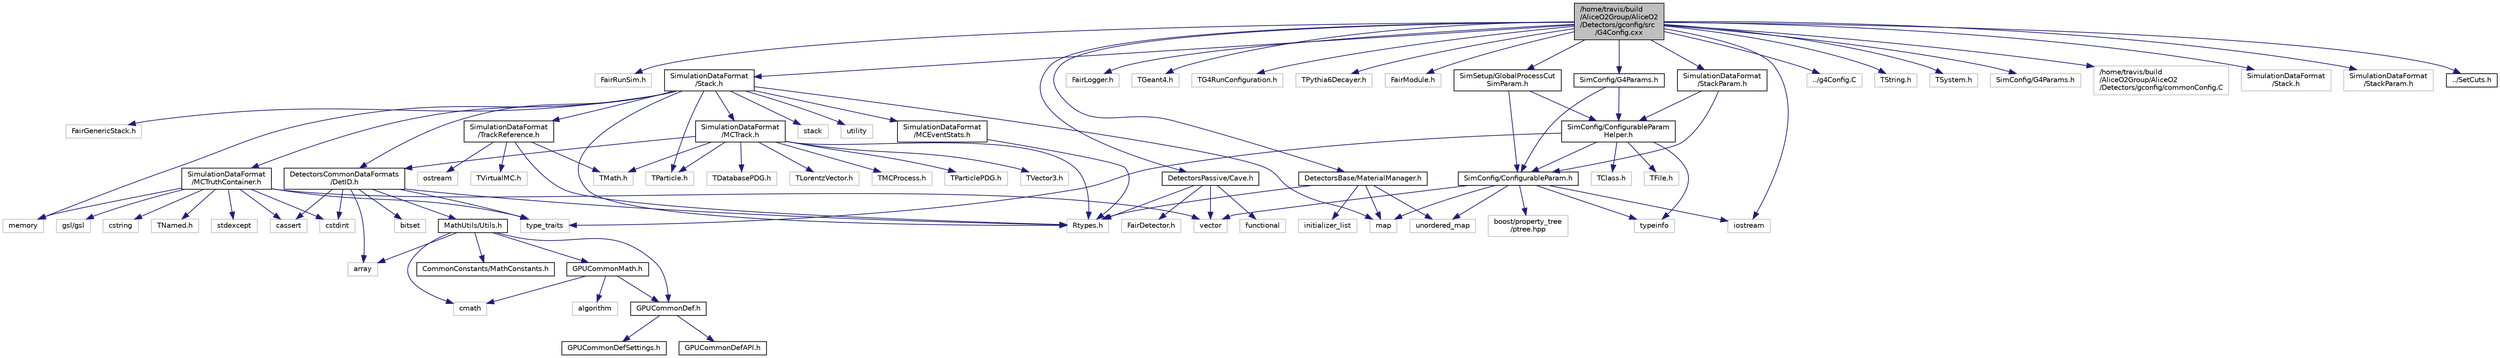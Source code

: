 digraph "/home/travis/build/AliceO2Group/AliceO2/Detectors/gconfig/src/G4Config.cxx"
{
 // INTERACTIVE_SVG=YES
  bgcolor="transparent";
  edge [fontname="Helvetica",fontsize="10",labelfontname="Helvetica",labelfontsize="10"];
  node [fontname="Helvetica",fontsize="10",shape=record];
  Node1 [label="/home/travis/build\l/AliceO2Group/AliceO2\l/Detectors/gconfig/src\l/G4Config.cxx",height=0.2,width=0.4,color="black", fillcolor="grey75", style="filled", fontcolor="black"];
  Node1 -> Node2 [color="midnightblue",fontsize="10",style="solid",fontname="Helvetica"];
  Node2 [label="FairRunSim.h",height=0.2,width=0.4,color="grey75"];
  Node1 -> Node3 [color="midnightblue",fontsize="10",style="solid",fontname="Helvetica"];
  Node3 [label="SimulationDataFormat\l/Stack.h",height=0.2,width=0.4,color="black",URL="$d4/d03/simulation_2include_2SimulationDataFormat_2Stack_8h.html"];
  Node3 -> Node4 [color="midnightblue",fontsize="10",style="solid",fontname="Helvetica"];
  Node4 [label="DetectorsCommonDataFormats\l/DetID.h",height=0.2,width=0.4,color="black",URL="$d6/d31/DetID_8h.html"];
  Node4 -> Node5 [color="midnightblue",fontsize="10",style="solid",fontname="Helvetica"];
  Node5 [label="Rtypes.h",height=0.2,width=0.4,color="grey75"];
  Node4 -> Node6 [color="midnightblue",fontsize="10",style="solid",fontname="Helvetica"];
  Node6 [label="array",height=0.2,width=0.4,color="grey75"];
  Node4 -> Node7 [color="midnightblue",fontsize="10",style="solid",fontname="Helvetica"];
  Node7 [label="bitset",height=0.2,width=0.4,color="grey75"];
  Node4 -> Node8 [color="midnightblue",fontsize="10",style="solid",fontname="Helvetica"];
  Node8 [label="cassert",height=0.2,width=0.4,color="grey75"];
  Node4 -> Node9 [color="midnightblue",fontsize="10",style="solid",fontname="Helvetica"];
  Node9 [label="cstdint",height=0.2,width=0.4,color="grey75"];
  Node4 -> Node10 [color="midnightblue",fontsize="10",style="solid",fontname="Helvetica"];
  Node10 [label="type_traits",height=0.2,width=0.4,color="grey75"];
  Node4 -> Node11 [color="midnightblue",fontsize="10",style="solid",fontname="Helvetica"];
  Node11 [label="MathUtils/Utils.h",height=0.2,width=0.4,color="black",URL="$d9/d52/Common_2MathUtils_2include_2MathUtils_2Utils_8h.html"];
  Node11 -> Node6 [color="midnightblue",fontsize="10",style="solid",fontname="Helvetica"];
  Node11 -> Node12 [color="midnightblue",fontsize="10",style="solid",fontname="Helvetica"];
  Node12 [label="cmath",height=0.2,width=0.4,color="grey75"];
  Node11 -> Node13 [color="midnightblue",fontsize="10",style="solid",fontname="Helvetica"];
  Node13 [label="GPUCommonDef.h",height=0.2,width=0.4,color="black",URL="$df/d21/GPUCommonDef_8h.html"];
  Node13 -> Node14 [color="midnightblue",fontsize="10",style="solid",fontname="Helvetica"];
  Node14 [label="GPUCommonDefSettings.h",height=0.2,width=0.4,color="black",URL="$d5/d93/GPUCommonDefSettings_8h.html"];
  Node13 -> Node15 [color="midnightblue",fontsize="10",style="solid",fontname="Helvetica"];
  Node15 [label="GPUCommonDefAPI.h",height=0.2,width=0.4,color="black",URL="$da/d5a/GPUCommonDefAPI_8h.html"];
  Node11 -> Node16 [color="midnightblue",fontsize="10",style="solid",fontname="Helvetica"];
  Node16 [label="GPUCommonMath.h",height=0.2,width=0.4,color="black",URL="$d6/da2/GPUCommonMath_8h.html"];
  Node16 -> Node13 [color="midnightblue",fontsize="10",style="solid",fontname="Helvetica"];
  Node16 -> Node12 [color="midnightblue",fontsize="10",style="solid",fontname="Helvetica"];
  Node16 -> Node17 [color="midnightblue",fontsize="10",style="solid",fontname="Helvetica"];
  Node17 [label="algorithm",height=0.2,width=0.4,color="grey75"];
  Node11 -> Node18 [color="midnightblue",fontsize="10",style="solid",fontname="Helvetica"];
  Node18 [label="CommonConstants/MathConstants.h",height=0.2,width=0.4,color="black",URL="$d6/d84/MathConstants_8h.html",tooltip="useful math constants "];
  Node3 -> Node19 [color="midnightblue",fontsize="10",style="solid",fontname="Helvetica"];
  Node19 [label="FairGenericStack.h",height=0.2,width=0.4,color="grey75"];
  Node3 -> Node20 [color="midnightblue",fontsize="10",style="solid",fontname="Helvetica"];
  Node20 [label="SimulationDataFormat\l/MCTrack.h",height=0.2,width=0.4,color="black",URL="$d2/de2/MCTrack_8h.html",tooltip="Definition of the MCTrack class. "];
  Node20 -> Node4 [color="midnightblue",fontsize="10",style="solid",fontname="Helvetica"];
  Node20 -> Node5 [color="midnightblue",fontsize="10",style="solid",fontname="Helvetica"];
  Node20 -> Node21 [color="midnightblue",fontsize="10",style="solid",fontname="Helvetica"];
  Node21 [label="TDatabasePDG.h",height=0.2,width=0.4,color="grey75"];
  Node20 -> Node22 [color="midnightblue",fontsize="10",style="solid",fontname="Helvetica"];
  Node22 [label="TLorentzVector.h",height=0.2,width=0.4,color="grey75"];
  Node20 -> Node23 [color="midnightblue",fontsize="10",style="solid",fontname="Helvetica"];
  Node23 [label="TMCProcess.h",height=0.2,width=0.4,color="grey75"];
  Node20 -> Node24 [color="midnightblue",fontsize="10",style="solid",fontname="Helvetica"];
  Node24 [label="TMath.h",height=0.2,width=0.4,color="grey75"];
  Node20 -> Node25 [color="midnightblue",fontsize="10",style="solid",fontname="Helvetica"];
  Node25 [label="TParticle.h",height=0.2,width=0.4,color="grey75"];
  Node20 -> Node26 [color="midnightblue",fontsize="10",style="solid",fontname="Helvetica"];
  Node26 [label="TParticlePDG.h",height=0.2,width=0.4,color="grey75"];
  Node20 -> Node27 [color="midnightblue",fontsize="10",style="solid",fontname="Helvetica"];
  Node27 [label="TVector3.h",height=0.2,width=0.4,color="grey75"];
  Node3 -> Node28 [color="midnightblue",fontsize="10",style="solid",fontname="Helvetica"];
  Node28 [label="SimulationDataFormat\l/MCTruthContainer.h",height=0.2,width=0.4,color="black",URL="$db/d14/MCTruthContainer_8h.html",tooltip="Definition of a container to keep Monte Carlo truth external to simulation objects. "];
  Node28 -> Node29 [color="midnightblue",fontsize="10",style="solid",fontname="Helvetica"];
  Node29 [label="TNamed.h",height=0.2,width=0.4,color="grey75"];
  Node28 -> Node9 [color="midnightblue",fontsize="10",style="solid",fontname="Helvetica"];
  Node28 -> Node8 [color="midnightblue",fontsize="10",style="solid",fontname="Helvetica"];
  Node28 -> Node30 [color="midnightblue",fontsize="10",style="solid",fontname="Helvetica"];
  Node30 [label="stdexcept",height=0.2,width=0.4,color="grey75"];
  Node28 -> Node31 [color="midnightblue",fontsize="10",style="solid",fontname="Helvetica"];
  Node31 [label="gsl/gsl",height=0.2,width=0.4,color="grey75"];
  Node28 -> Node10 [color="midnightblue",fontsize="10",style="solid",fontname="Helvetica"];
  Node28 -> Node32 [color="midnightblue",fontsize="10",style="solid",fontname="Helvetica"];
  Node32 [label="cstring",height=0.2,width=0.4,color="grey75"];
  Node28 -> Node33 [color="midnightblue",fontsize="10",style="solid",fontname="Helvetica"];
  Node33 [label="memory",height=0.2,width=0.4,color="grey75"];
  Node28 -> Node34 [color="midnightblue",fontsize="10",style="solid",fontname="Helvetica"];
  Node34 [label="vector",height=0.2,width=0.4,color="grey75"];
  Node3 -> Node35 [color="midnightblue",fontsize="10",style="solid",fontname="Helvetica"];
  Node35 [label="SimulationDataFormat\l/TrackReference.h",height=0.2,width=0.4,color="black",URL="$d5/dbe/TrackReference_8h.html"];
  Node35 -> Node36 [color="midnightblue",fontsize="10",style="solid",fontname="Helvetica"];
  Node36 [label="TVirtualMC.h",height=0.2,width=0.4,color="grey75"];
  Node35 -> Node37 [color="midnightblue",fontsize="10",style="solid",fontname="Helvetica"];
  Node37 [label="ostream",height=0.2,width=0.4,color="grey75"];
  Node35 -> Node5 [color="midnightblue",fontsize="10",style="solid",fontname="Helvetica"];
  Node35 -> Node24 [color="midnightblue",fontsize="10",style="solid",fontname="Helvetica"];
  Node3 -> Node38 [color="midnightblue",fontsize="10",style="solid",fontname="Helvetica"];
  Node38 [label="SimulationDataFormat\l/MCEventStats.h",height=0.2,width=0.4,color="black",URL="$d6/d9d/MCEventStats_8h.html"];
  Node38 -> Node5 [color="midnightblue",fontsize="10",style="solid",fontname="Helvetica"];
  Node3 -> Node5 [color="midnightblue",fontsize="10",style="solid",fontname="Helvetica"];
  Node3 -> Node25 [color="midnightblue",fontsize="10",style="solid",fontname="Helvetica"];
  Node3 -> Node39 [color="midnightblue",fontsize="10",style="solid",fontname="Helvetica"];
  Node39 [label="map",height=0.2,width=0.4,color="grey75"];
  Node3 -> Node33 [color="midnightblue",fontsize="10",style="solid",fontname="Helvetica"];
  Node3 -> Node40 [color="midnightblue",fontsize="10",style="solid",fontname="Helvetica"];
  Node40 [label="stack",height=0.2,width=0.4,color="grey75"];
  Node3 -> Node41 [color="midnightblue",fontsize="10",style="solid",fontname="Helvetica"];
  Node41 [label="utility",height=0.2,width=0.4,color="grey75"];
  Node1 -> Node42 [color="midnightblue",fontsize="10",style="solid",fontname="Helvetica"];
  Node42 [label="SimulationDataFormat\l/StackParam.h",height=0.2,width=0.4,color="black",URL="$de/d1c/StackParam_8h.html"];
  Node42 -> Node43 [color="midnightblue",fontsize="10",style="solid",fontname="Helvetica"];
  Node43 [label="SimConfig/ConfigurableParam.h",height=0.2,width=0.4,color="black",URL="$db/d2c/ConfigurableParam_8h.html"];
  Node43 -> Node34 [color="midnightblue",fontsize="10",style="solid",fontname="Helvetica"];
  Node43 -> Node39 [color="midnightblue",fontsize="10",style="solid",fontname="Helvetica"];
  Node43 -> Node44 [color="midnightblue",fontsize="10",style="solid",fontname="Helvetica"];
  Node44 [label="unordered_map",height=0.2,width=0.4,color="grey75"];
  Node43 -> Node45 [color="midnightblue",fontsize="10",style="solid",fontname="Helvetica"];
  Node45 [label="boost/property_tree\l/ptree.hpp",height=0.2,width=0.4,color="grey75"];
  Node43 -> Node46 [color="midnightblue",fontsize="10",style="solid",fontname="Helvetica"];
  Node46 [label="typeinfo",height=0.2,width=0.4,color="grey75"];
  Node43 -> Node47 [color="midnightblue",fontsize="10",style="solid",fontname="Helvetica"];
  Node47 [label="iostream",height=0.2,width=0.4,color="grey75"];
  Node42 -> Node48 [color="midnightblue",fontsize="10",style="solid",fontname="Helvetica"];
  Node48 [label="SimConfig/ConfigurableParam\lHelper.h",height=0.2,width=0.4,color="black",URL="$da/d6b/ConfigurableParamHelper_8h.html"];
  Node48 -> Node43 [color="midnightblue",fontsize="10",style="solid",fontname="Helvetica"];
  Node48 -> Node49 [color="midnightblue",fontsize="10",style="solid",fontname="Helvetica"];
  Node49 [label="TClass.h",height=0.2,width=0.4,color="grey75"];
  Node48 -> Node10 [color="midnightblue",fontsize="10",style="solid",fontname="Helvetica"];
  Node48 -> Node46 [color="midnightblue",fontsize="10",style="solid",fontname="Helvetica"];
  Node48 -> Node50 [color="midnightblue",fontsize="10",style="solid",fontname="Helvetica"];
  Node50 [label="TFile.h",height=0.2,width=0.4,color="grey75"];
  Node1 -> Node47 [color="midnightblue",fontsize="10",style="solid",fontname="Helvetica"];
  Node1 -> Node51 [color="midnightblue",fontsize="10",style="solid",fontname="Helvetica"];
  Node51 [label="FairLogger.h",height=0.2,width=0.4,color="grey75"];
  Node1 -> Node52 [color="midnightblue",fontsize="10",style="solid",fontname="Helvetica"];
  Node52 [label="TGeant4.h",height=0.2,width=0.4,color="grey75"];
  Node1 -> Node53 [color="midnightblue",fontsize="10",style="solid",fontname="Helvetica"];
  Node53 [label="TG4RunConfiguration.h",height=0.2,width=0.4,color="grey75"];
  Node1 -> Node54 [color="midnightblue",fontsize="10",style="solid",fontname="Helvetica"];
  Node54 [label="TPythia6Decayer.h",height=0.2,width=0.4,color="grey75"];
  Node1 -> Node55 [color="midnightblue",fontsize="10",style="solid",fontname="Helvetica"];
  Node55 [label="FairModule.h",height=0.2,width=0.4,color="grey75"];
  Node1 -> Node56 [color="midnightblue",fontsize="10",style="solid",fontname="Helvetica"];
  Node56 [label="DetectorsPassive/Cave.h",height=0.2,width=0.4,color="black",URL="$d9/d6d/Cave_8h.html"];
  Node56 -> Node57 [color="midnightblue",fontsize="10",style="solid",fontname="Helvetica"];
  Node57 [label="FairDetector.h",height=0.2,width=0.4,color="grey75"];
  Node56 -> Node5 [color="midnightblue",fontsize="10",style="solid",fontname="Helvetica"];
  Node56 -> Node58 [color="midnightblue",fontsize="10",style="solid",fontname="Helvetica"];
  Node58 [label="functional",height=0.2,width=0.4,color="grey75"];
  Node56 -> Node34 [color="midnightblue",fontsize="10",style="solid",fontname="Helvetica"];
  Node1 -> Node59 [color="midnightblue",fontsize="10",style="solid",fontname="Helvetica"];
  Node59 [label="DetectorsBase/MaterialManager.h",height=0.2,width=0.4,color="black",URL="$d0/d9a/MaterialManager_8h.html"];
  Node59 -> Node5 [color="midnightblue",fontsize="10",style="solid",fontname="Helvetica"];
  Node59 -> Node39 [color="midnightblue",fontsize="10",style="solid",fontname="Helvetica"];
  Node59 -> Node44 [color="midnightblue",fontsize="10",style="solid",fontname="Helvetica"];
  Node59 -> Node60 [color="midnightblue",fontsize="10",style="solid",fontname="Helvetica"];
  Node60 [label="initializer_list",height=0.2,width=0.4,color="grey75"];
  Node1 -> Node61 [color="midnightblue",fontsize="10",style="solid",fontname="Helvetica"];
  Node61 [label="SimSetup/GlobalProcessCut\lSimParam.h",height=0.2,width=0.4,color="black",URL="$d9/d04/GlobalProcessCutSimParam_8h.html"];
  Node61 -> Node43 [color="midnightblue",fontsize="10",style="solid",fontname="Helvetica"];
  Node61 -> Node48 [color="midnightblue",fontsize="10",style="solid",fontname="Helvetica"];
  Node1 -> Node62 [color="midnightblue",fontsize="10",style="solid",fontname="Helvetica"];
  Node62 [label="SimConfig/G4Params.h",height=0.2,width=0.4,color="black",URL="$dc/d06/G4Params_8h.html"];
  Node62 -> Node43 [color="midnightblue",fontsize="10",style="solid",fontname="Helvetica"];
  Node62 -> Node48 [color="midnightblue",fontsize="10",style="solid",fontname="Helvetica"];
  Node1 -> Node63 [color="midnightblue",fontsize="10",style="solid",fontname="Helvetica"];
  Node63 [label="../g4Config.C",height=0.2,width=0.4,color="grey75"];
  Node1 -> Node64 [color="midnightblue",fontsize="10",style="solid",fontname="Helvetica"];
  Node64 [label="TString.h",height=0.2,width=0.4,color="grey75"];
  Node1 -> Node65 [color="midnightblue",fontsize="10",style="solid",fontname="Helvetica"];
  Node65 [label="TSystem.h",height=0.2,width=0.4,color="grey75"];
  Node1 -> Node66 [color="midnightblue",fontsize="10",style="solid",fontname="Helvetica"];
  Node66 [label="SimConfig/G4Params.h",height=0.2,width=0.4,color="grey75"];
  Node1 -> Node67 [color="midnightblue",fontsize="10",style="solid",fontname="Helvetica"];
  Node67 [label="/home/travis/build\l/AliceO2Group/AliceO2\l/Detectors/gconfig/commonConfig.C",height=0.2,width=0.4,color="grey75"];
  Node1 -> Node68 [color="midnightblue",fontsize="10",style="solid",fontname="Helvetica"];
  Node68 [label="SimulationDataFormat\l/Stack.h",height=0.2,width=0.4,color="grey75"];
  Node1 -> Node69 [color="midnightblue",fontsize="10",style="solid",fontname="Helvetica"];
  Node69 [label="SimulationDataFormat\l/StackParam.h",height=0.2,width=0.4,color="grey75"];
  Node1 -> Node70 [color="midnightblue",fontsize="10",style="solid",fontname="Helvetica"];
  Node70 [label="../SetCuts.h",height=0.2,width=0.4,color="black",URL="$d7/de7/SetCuts_8h.html"];
}
